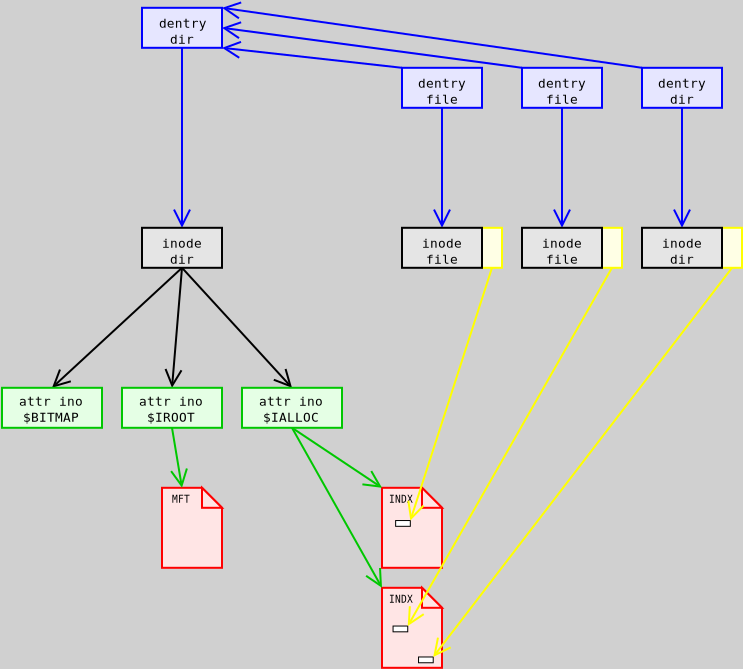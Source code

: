 <?xml version="1.0" encoding="UTF-8"?>
<dia:diagram xmlns:dia="http://www.lysator.liu.se/~alla/dia/">
  <dia:layer name="Background" visible="true">
    <dia:group>
      <dia:object type="Standard - Box" version="0" id="O0">
        <dia:attribute name="obj_pos">
          <dia:point val="-3,-3"/>
        </dia:attribute>
        <dia:attribute name="obj_bb">
          <dia:rectangle val="-3.05,-3.05;1.05,-0.95"/>
        </dia:attribute>
        <dia:attribute name="elem_corner">
          <dia:point val="-3,-3"/>
        </dia:attribute>
        <dia:attribute name="elem_width">
          <dia:real val="4"/>
        </dia:attribute>
        <dia:attribute name="elem_height">
          <dia:real val="2"/>
        </dia:attribute>
        <dia:attribute name="border_color">
          <dia:color val="#0000ff"/>
        </dia:attribute>
        <dia:attribute name="inner_color">
          <dia:color val="#e6e6ff"/>
        </dia:attribute>
        <dia:attribute name="show_background">
          <dia:boolean val="true"/>
        </dia:attribute>
      </dia:object>
      <dia:object type="Standard - Text" version="0" id="O1">
        <dia:attribute name="obj_pos">
          <dia:point val="-1,-2"/>
        </dia:attribute>
        <dia:attribute name="obj_bb">
          <dia:rectangle val="-2.553,-2.595;0.553,-0.995"/>
        </dia:attribute>
        <dia:attribute name="text">
          <dia:composite type="text">
            <dia:attribute name="string">
              <dia:string>#dentry
dir#</dia:string>
            </dia:attribute>
            <dia:attribute name="font">
              <dia:font name="Courier"/>
            </dia:attribute>
            <dia:attribute name="height">
              <dia:real val="0.8"/>
            </dia:attribute>
            <dia:attribute name="pos">
              <dia:point val="-1,-2"/>
            </dia:attribute>
            <dia:attribute name="color">
              <dia:color val="#000000"/>
            </dia:attribute>
            <dia:attribute name="alignment">
              <dia:enum val="1"/>
            </dia:attribute>
          </dia:composite>
        </dia:attribute>
      </dia:object>
    </dia:group>
    <dia:group>
      <dia:object type="Standard - Box" version="0" id="O2">
        <dia:attribute name="obj_pos">
          <dia:point val="10,0"/>
        </dia:attribute>
        <dia:attribute name="obj_bb">
          <dia:rectangle val="9.95,-0.05;14.05,2.05"/>
        </dia:attribute>
        <dia:attribute name="elem_corner">
          <dia:point val="10,0"/>
        </dia:attribute>
        <dia:attribute name="elem_width">
          <dia:real val="4"/>
        </dia:attribute>
        <dia:attribute name="elem_height">
          <dia:real val="2"/>
        </dia:attribute>
        <dia:attribute name="border_color">
          <dia:color val="#0000ff"/>
        </dia:attribute>
        <dia:attribute name="inner_color">
          <dia:color val="#e6e6ff"/>
        </dia:attribute>
        <dia:attribute name="show_background">
          <dia:boolean val="true"/>
        </dia:attribute>
      </dia:object>
      <dia:object type="Standard - Text" version="0" id="O3">
        <dia:attribute name="obj_pos">
          <dia:point val="12,1"/>
        </dia:attribute>
        <dia:attribute name="obj_bb">
          <dia:rectangle val="10.447,0.405;13.553,2.005"/>
        </dia:attribute>
        <dia:attribute name="text">
          <dia:composite type="text">
            <dia:attribute name="string">
              <dia:string>#dentry
file#</dia:string>
            </dia:attribute>
            <dia:attribute name="font">
              <dia:font name="Courier"/>
            </dia:attribute>
            <dia:attribute name="height">
              <dia:real val="0.8"/>
            </dia:attribute>
            <dia:attribute name="pos">
              <dia:point val="12,1"/>
            </dia:attribute>
            <dia:attribute name="color">
              <dia:color val="#000000"/>
            </dia:attribute>
            <dia:attribute name="alignment">
              <dia:enum val="1"/>
            </dia:attribute>
          </dia:composite>
        </dia:attribute>
      </dia:object>
    </dia:group>
    <dia:group>
      <dia:object type="Standard - Box" version="0" id="O4">
        <dia:attribute name="obj_pos">
          <dia:point val="16,0"/>
        </dia:attribute>
        <dia:attribute name="obj_bb">
          <dia:rectangle val="15.95,-0.05;20.05,2.05"/>
        </dia:attribute>
        <dia:attribute name="elem_corner">
          <dia:point val="16,0"/>
        </dia:attribute>
        <dia:attribute name="elem_width">
          <dia:real val="4"/>
        </dia:attribute>
        <dia:attribute name="elem_height">
          <dia:real val="2"/>
        </dia:attribute>
        <dia:attribute name="border_color">
          <dia:color val="#0000ff"/>
        </dia:attribute>
        <dia:attribute name="inner_color">
          <dia:color val="#e6e6ff"/>
        </dia:attribute>
        <dia:attribute name="show_background">
          <dia:boolean val="true"/>
        </dia:attribute>
      </dia:object>
      <dia:object type="Standard - Text" version="0" id="O5">
        <dia:attribute name="obj_pos">
          <dia:point val="18,1"/>
        </dia:attribute>
        <dia:attribute name="obj_bb">
          <dia:rectangle val="16.447,0.405;19.553,2.005"/>
        </dia:attribute>
        <dia:attribute name="text">
          <dia:composite type="text">
            <dia:attribute name="string">
              <dia:string>#dentry
file#</dia:string>
            </dia:attribute>
            <dia:attribute name="font">
              <dia:font name="Courier"/>
            </dia:attribute>
            <dia:attribute name="height">
              <dia:real val="0.8"/>
            </dia:attribute>
            <dia:attribute name="pos">
              <dia:point val="18,1"/>
            </dia:attribute>
            <dia:attribute name="color">
              <dia:color val="#000000"/>
            </dia:attribute>
            <dia:attribute name="alignment">
              <dia:enum val="1"/>
            </dia:attribute>
          </dia:composite>
        </dia:attribute>
      </dia:object>
    </dia:group>
    <dia:group>
      <dia:object type="Standard - Box" version="0" id="O6">
        <dia:attribute name="obj_pos">
          <dia:point val="22,0"/>
        </dia:attribute>
        <dia:attribute name="obj_bb">
          <dia:rectangle val="21.95,-0.05;26.05,2.05"/>
        </dia:attribute>
        <dia:attribute name="elem_corner">
          <dia:point val="22,0"/>
        </dia:attribute>
        <dia:attribute name="elem_width">
          <dia:real val="4"/>
        </dia:attribute>
        <dia:attribute name="elem_height">
          <dia:real val="2"/>
        </dia:attribute>
        <dia:attribute name="border_color">
          <dia:color val="#0000ff"/>
        </dia:attribute>
        <dia:attribute name="inner_color">
          <dia:color val="#e6e6ff"/>
        </dia:attribute>
        <dia:attribute name="show_background">
          <dia:boolean val="true"/>
        </dia:attribute>
      </dia:object>
      <dia:object type="Standard - Text" version="0" id="O7">
        <dia:attribute name="obj_pos">
          <dia:point val="24,1"/>
        </dia:attribute>
        <dia:attribute name="obj_bb">
          <dia:rectangle val="22.447,0.405;25.553,2.005"/>
        </dia:attribute>
        <dia:attribute name="text">
          <dia:composite type="text">
            <dia:attribute name="string">
              <dia:string>#dentry
dir#</dia:string>
            </dia:attribute>
            <dia:attribute name="font">
              <dia:font name="Courier"/>
            </dia:attribute>
            <dia:attribute name="height">
              <dia:real val="0.8"/>
            </dia:attribute>
            <dia:attribute name="pos">
              <dia:point val="24,1"/>
            </dia:attribute>
            <dia:attribute name="color">
              <dia:color val="#000000"/>
            </dia:attribute>
            <dia:attribute name="alignment">
              <dia:enum val="1"/>
            </dia:attribute>
          </dia:composite>
        </dia:attribute>
      </dia:object>
    </dia:group>
    <dia:object type="Standard - Line" version="0" id="O8">
      <dia:attribute name="obj_pos">
        <dia:point val="1,-1"/>
      </dia:attribute>
      <dia:attribute name="obj_bb">
        <dia:rectangle val="0.862,-1.801;10.055,0.055"/>
      </dia:attribute>
      <dia:attribute name="conn_endpoints">
        <dia:point val="1,-1"/>
        <dia:point val="10,0"/>
      </dia:attribute>
      <dia:attribute name="numcp">
        <dia:int val="1"/>
      </dia:attribute>
      <dia:attribute name="line_color">
        <dia:color val="#0000ff"/>
      </dia:attribute>
      <dia:attribute name="start_arrow">
        <dia:enum val="1"/>
      </dia:attribute>
      <dia:attribute name="start_arrow_length">
        <dia:real val="0.8"/>
      </dia:attribute>
      <dia:attribute name="start_arrow_width">
        <dia:real val="0.8"/>
      </dia:attribute>
      <dia:connections>
        <dia:connection handle="0" to="O0" connection="7"/>
        <dia:connection handle="1" to="O2" connection="0"/>
      </dia:connections>
    </dia:object>
    <dia:object type="Standard - Line" version="0" id="O9">
      <dia:attribute name="obj_pos">
        <dia:point val="1,-2"/>
      </dia:attribute>
      <dia:attribute name="obj_bb">
        <dia:rectangle val="0.845,-2.8;16.056,0.056"/>
      </dia:attribute>
      <dia:attribute name="conn_endpoints">
        <dia:point val="1,-2"/>
        <dia:point val="16,0"/>
      </dia:attribute>
      <dia:attribute name="numcp">
        <dia:int val="1"/>
      </dia:attribute>
      <dia:attribute name="line_color">
        <dia:color val="#0000ff"/>
      </dia:attribute>
      <dia:attribute name="start_arrow">
        <dia:enum val="1"/>
      </dia:attribute>
      <dia:attribute name="start_arrow_length">
        <dia:real val="0.8"/>
      </dia:attribute>
      <dia:attribute name="start_arrow_width">
        <dia:real val="0.8"/>
      </dia:attribute>
      <dia:connections>
        <dia:connection handle="0" to="O0" connection="4"/>
        <dia:connection handle="1" to="O4" connection="0"/>
      </dia:connections>
    </dia:object>
    <dia:object type="Standard - Line" version="0" id="O10">
      <dia:attribute name="obj_pos">
        <dia:point val="1,-3"/>
      </dia:attribute>
      <dia:attribute name="obj_bb">
        <dia:rectangle val="0.837,-3.799;22.057,0.057"/>
      </dia:attribute>
      <dia:attribute name="conn_endpoints">
        <dia:point val="1,-3"/>
        <dia:point val="22,0"/>
      </dia:attribute>
      <dia:attribute name="numcp">
        <dia:int val="1"/>
      </dia:attribute>
      <dia:attribute name="line_color">
        <dia:color val="#0000ff"/>
      </dia:attribute>
      <dia:attribute name="start_arrow">
        <dia:enum val="1"/>
      </dia:attribute>
      <dia:attribute name="start_arrow_length">
        <dia:real val="0.8"/>
      </dia:attribute>
      <dia:attribute name="start_arrow_width">
        <dia:real val="0.8"/>
      </dia:attribute>
      <dia:connections>
        <dia:connection handle="0" to="O0" connection="2"/>
        <dia:connection handle="1" to="O6" connection="0"/>
      </dia:connections>
    </dia:object>
    <dia:object type="Standard - Line" version="0" id="O11">
      <dia:attribute name="obj_pos">
        <dia:point val="-1,8"/>
      </dia:attribute>
      <dia:attribute name="obj_bb">
        <dia:rectangle val="-1.8,-1.05;-0.2,8.05"/>
      </dia:attribute>
      <dia:attribute name="conn_endpoints">
        <dia:point val="-1,8"/>
        <dia:point val="-1,-1"/>
      </dia:attribute>
      <dia:attribute name="numcp">
        <dia:int val="1"/>
      </dia:attribute>
      <dia:attribute name="line_color">
        <dia:color val="#0000ff"/>
      </dia:attribute>
      <dia:attribute name="start_arrow">
        <dia:enum val="1"/>
      </dia:attribute>
      <dia:attribute name="start_arrow_length">
        <dia:real val="0.8"/>
      </dia:attribute>
      <dia:attribute name="start_arrow_width">
        <dia:real val="0.8"/>
      </dia:attribute>
      <dia:connections>
        <dia:connection handle="0" to="O29" connection="1"/>
        <dia:connection handle="1" to="O0" connection="6"/>
      </dia:connections>
    </dia:object>
    <dia:object type="Standard - Line" version="0" id="O12">
      <dia:attribute name="obj_pos">
        <dia:point val="12,8"/>
      </dia:attribute>
      <dia:attribute name="obj_bb">
        <dia:rectangle val="11.2,1.95;12.8,8.05"/>
      </dia:attribute>
      <dia:attribute name="conn_endpoints">
        <dia:point val="12,8"/>
        <dia:point val="12,2"/>
      </dia:attribute>
      <dia:attribute name="numcp">
        <dia:int val="1"/>
      </dia:attribute>
      <dia:attribute name="line_color">
        <dia:color val="#0000ff"/>
      </dia:attribute>
      <dia:attribute name="start_arrow">
        <dia:enum val="1"/>
      </dia:attribute>
      <dia:attribute name="start_arrow_length">
        <dia:real val="0.8"/>
      </dia:attribute>
      <dia:attribute name="start_arrow_width">
        <dia:real val="0.8"/>
      </dia:attribute>
      <dia:connections>
        <dia:connection handle="0" to="O51" connection="1"/>
        <dia:connection handle="1" to="O2" connection="6"/>
      </dia:connections>
    </dia:object>
    <dia:object type="Standard - Line" version="0" id="O13">
      <dia:attribute name="obj_pos">
        <dia:point val="18,8"/>
      </dia:attribute>
      <dia:attribute name="obj_bb">
        <dia:rectangle val="17.2,1.95;18.8,8.05"/>
      </dia:attribute>
      <dia:attribute name="conn_endpoints">
        <dia:point val="18,8"/>
        <dia:point val="18,2"/>
      </dia:attribute>
      <dia:attribute name="numcp">
        <dia:int val="1"/>
      </dia:attribute>
      <dia:attribute name="line_color">
        <dia:color val="#0000ff"/>
      </dia:attribute>
      <dia:attribute name="start_arrow">
        <dia:enum val="1"/>
      </dia:attribute>
      <dia:attribute name="start_arrow_length">
        <dia:real val="0.8"/>
      </dia:attribute>
      <dia:attribute name="start_arrow_width">
        <dia:real val="0.8"/>
      </dia:attribute>
      <dia:connections>
        <dia:connection handle="0" to="O48" connection="1"/>
        <dia:connection handle="1" to="O4" connection="6"/>
      </dia:connections>
    </dia:object>
    <dia:object type="Standard - Line" version="0" id="O14">
      <dia:attribute name="obj_pos">
        <dia:point val="24,8"/>
      </dia:attribute>
      <dia:attribute name="obj_bb">
        <dia:rectangle val="23.2,1.95;24.8,8.05"/>
      </dia:attribute>
      <dia:attribute name="conn_endpoints">
        <dia:point val="24,8"/>
        <dia:point val="24,2"/>
      </dia:attribute>
      <dia:attribute name="numcp">
        <dia:int val="1"/>
      </dia:attribute>
      <dia:attribute name="line_color">
        <dia:color val="#0000ff"/>
      </dia:attribute>
      <dia:attribute name="start_arrow">
        <dia:enum val="1"/>
      </dia:attribute>
      <dia:attribute name="start_arrow_length">
        <dia:real val="0.8"/>
      </dia:attribute>
      <dia:attribute name="start_arrow_width">
        <dia:real val="0.8"/>
      </dia:attribute>
      <dia:connections>
        <dia:connection handle="0" to="O45" connection="1"/>
        <dia:connection handle="1" to="O6" connection="6"/>
      </dia:connections>
    </dia:object>
    <dia:object type="Standard - Line" version="0" id="O15">
      <dia:attribute name="obj_pos">
        <dia:point val="-7.5,16"/>
      </dia:attribute>
      <dia:attribute name="obj_bb">
        <dia:rectangle val="-8.079,9.929;-0.929,16.622"/>
      </dia:attribute>
      <dia:attribute name="conn_endpoints">
        <dia:point val="-7.5,16"/>
        <dia:point val="-1,10"/>
      </dia:attribute>
      <dia:attribute name="numcp">
        <dia:int val="1"/>
      </dia:attribute>
      <dia:attribute name="start_arrow">
        <dia:enum val="1"/>
      </dia:attribute>
      <dia:attribute name="start_arrow_length">
        <dia:real val="0.8"/>
      </dia:attribute>
      <dia:attribute name="start_arrow_width">
        <dia:real val="0.8"/>
      </dia:attribute>
      <dia:connections>
        <dia:connection handle="0" to="O16" connection="1"/>
        <dia:connection handle="1" to="O29" connection="6"/>
      </dia:connections>
    </dia:object>
    <dia:group>
      <dia:object type="Standard - Box" version="0" id="O16">
        <dia:attribute name="obj_pos">
          <dia:point val="-10,16"/>
        </dia:attribute>
        <dia:attribute name="obj_bb">
          <dia:rectangle val="-10.05,15.95;-4.95,18.05"/>
        </dia:attribute>
        <dia:attribute name="elem_corner">
          <dia:point val="-10,16"/>
        </dia:attribute>
        <dia:attribute name="elem_width">
          <dia:real val="5"/>
        </dia:attribute>
        <dia:attribute name="elem_height">
          <dia:real val="2"/>
        </dia:attribute>
        <dia:attribute name="border_color">
          <dia:color val="#00c700"/>
        </dia:attribute>
        <dia:attribute name="inner_color">
          <dia:color val="#e5ffe5"/>
        </dia:attribute>
        <dia:attribute name="show_background">
          <dia:boolean val="true"/>
        </dia:attribute>
      </dia:object>
      <dia:object type="Standard - Text" version="0" id="O17">
        <dia:attribute name="obj_pos">
          <dia:point val="-7.55,16.9"/>
        </dia:attribute>
        <dia:attribute name="obj_bb">
          <dia:rectangle val="-9.614,16.305;-5.486,17.905"/>
        </dia:attribute>
        <dia:attribute name="text">
          <dia:composite type="text">
            <dia:attribute name="string">
              <dia:string>#attr ino
$BITMAP#</dia:string>
            </dia:attribute>
            <dia:attribute name="font">
              <dia:font name="Courier"/>
            </dia:attribute>
            <dia:attribute name="height">
              <dia:real val="0.8"/>
            </dia:attribute>
            <dia:attribute name="pos">
              <dia:point val="-7.55,16.9"/>
            </dia:attribute>
            <dia:attribute name="color">
              <dia:color val="#000000"/>
            </dia:attribute>
            <dia:attribute name="alignment">
              <dia:enum val="1"/>
            </dia:attribute>
          </dia:composite>
        </dia:attribute>
      </dia:object>
    </dia:group>
    <dia:object type="Standard - Line" version="0" id="O18">
      <dia:attribute name="obj_pos">
        <dia:point val="-1.5,16"/>
      </dia:attribute>
      <dia:attribute name="obj_bb">
        <dia:rectangle val="-2.301,9.946;-0.699,16.116"/>
      </dia:attribute>
      <dia:attribute name="conn_endpoints">
        <dia:point val="-1.5,16"/>
        <dia:point val="-1,10"/>
      </dia:attribute>
      <dia:attribute name="numcp">
        <dia:int val="1"/>
      </dia:attribute>
      <dia:attribute name="start_arrow">
        <dia:enum val="1"/>
      </dia:attribute>
      <dia:attribute name="start_arrow_length">
        <dia:real val="0.8"/>
      </dia:attribute>
      <dia:attribute name="start_arrow_width">
        <dia:real val="0.8"/>
      </dia:attribute>
      <dia:connections>
        <dia:connection handle="0" to="O37" connection="1"/>
        <dia:connection handle="1" to="O29" connection="6"/>
      </dia:connections>
    </dia:object>
    <dia:object type="Standard - Line" version="0" id="O19">
      <dia:attribute name="obj_pos">
        <dia:point val="4.5,16"/>
      </dia:attribute>
      <dia:attribute name="obj_bb">
        <dia:rectangle val="-1.071,9.929;5.124,16.577"/>
      </dia:attribute>
      <dia:attribute name="conn_endpoints">
        <dia:point val="4.5,16"/>
        <dia:point val="-1,10"/>
      </dia:attribute>
      <dia:attribute name="numcp">
        <dia:int val="1"/>
      </dia:attribute>
      <dia:attribute name="start_arrow">
        <dia:enum val="1"/>
      </dia:attribute>
      <dia:attribute name="start_arrow_length">
        <dia:real val="0.8"/>
      </dia:attribute>
      <dia:attribute name="start_arrow_width">
        <dia:real val="0.8"/>
      </dia:attribute>
      <dia:connections>
        <dia:connection handle="0" to="O39" connection="1"/>
        <dia:connection handle="1" to="O29" connection="6"/>
      </dia:connections>
    </dia:object>
    <dia:group>
      <dia:group>
        <dia:object type="Standard - Polygon" version="0" id="O20">
          <dia:attribute name="obj_pos">
            <dia:point val="9,26"/>
          </dia:attribute>
          <dia:attribute name="obj_bb">
            <dia:rectangle val="8.95,25.95;12.05,30.05"/>
          </dia:attribute>
          <dia:attribute name="poly_points">
            <dia:point val="9,26"/>
            <dia:point val="11,26"/>
            <dia:point val="12,27"/>
            <dia:point val="12,27"/>
            <dia:point val="12,30"/>
            <dia:point val="9,30"/>
          </dia:attribute>
          <dia:attribute name="line_color">
            <dia:color val="#ff0000"/>
          </dia:attribute>
          <dia:attribute name="inner_color">
            <dia:color val="#ffe5e5"/>
          </dia:attribute>
          <dia:attribute name="show_background">
            <dia:boolean val="true"/>
          </dia:attribute>
        </dia:object>
        <dia:object type="Standard - Polygon" version="0" id="O21">
          <dia:attribute name="obj_pos">
            <dia:point val="11,26"/>
          </dia:attribute>
          <dia:attribute name="obj_bb">
            <dia:rectangle val="10.95,25.879;12.121,27.05"/>
          </dia:attribute>
          <dia:attribute name="poly_points">
            <dia:point val="11,26"/>
            <dia:point val="12,27"/>
            <dia:point val="11,27"/>
          </dia:attribute>
          <dia:attribute name="line_color">
            <dia:color val="#ff0000"/>
          </dia:attribute>
          <dia:attribute name="inner_color">
            <dia:color val="#ffe5e5"/>
          </dia:attribute>
          <dia:attribute name="show_background">
            <dia:boolean val="true"/>
          </dia:attribute>
        </dia:object>
        <dia:object type="Standard - Text" version="0" id="O22">
          <dia:attribute name="obj_pos">
            <dia:point val="9.95,26.75"/>
          </dia:attribute>
          <dia:attribute name="obj_bb">
            <dia:rectangle val="9.201,26.304;10.699,26.904"/>
          </dia:attribute>
          <dia:attribute name="text">
            <dia:composite type="text">
              <dia:attribute name="string">
                <dia:string>#INDX#</dia:string>
              </dia:attribute>
              <dia:attribute name="font">
                <dia:font name="Courier"/>
              </dia:attribute>
              <dia:attribute name="height">
                <dia:real val="0.6"/>
              </dia:attribute>
              <dia:attribute name="pos">
                <dia:point val="9.95,26.75"/>
              </dia:attribute>
              <dia:attribute name="color">
                <dia:color val="#000000"/>
              </dia:attribute>
              <dia:attribute name="alignment">
                <dia:enum val="1"/>
              </dia:attribute>
            </dia:composite>
          </dia:attribute>
        </dia:object>
      </dia:group>
      <dia:object type="Standard - Box" version="0" id="O23">
        <dia:attribute name="obj_pos">
          <dia:point val="10.827,29.459"/>
        </dia:attribute>
        <dia:attribute name="obj_bb">
          <dia:rectangle val="10.802,29.434;11.586,29.773"/>
        </dia:attribute>
        <dia:attribute name="elem_corner">
          <dia:point val="10.827,29.459"/>
        </dia:attribute>
        <dia:attribute name="elem_width">
          <dia:real val="0.734"/>
        </dia:attribute>
        <dia:attribute name="elem_height">
          <dia:real val="0.289"/>
        </dia:attribute>
        <dia:attribute name="border_width">
          <dia:real val="0.05"/>
        </dia:attribute>
        <dia:attribute name="show_background">
          <dia:boolean val="true"/>
        </dia:attribute>
      </dia:object>
      <dia:object type="Standard - Box" version="0" id="O24">
        <dia:attribute name="obj_pos">
          <dia:point val="9.553,27.912"/>
        </dia:attribute>
        <dia:attribute name="obj_bb">
          <dia:rectangle val="9.528,27.887;10.312,28.226"/>
        </dia:attribute>
        <dia:attribute name="elem_corner">
          <dia:point val="9.553,27.912"/>
        </dia:attribute>
        <dia:attribute name="elem_width">
          <dia:real val="0.734"/>
        </dia:attribute>
        <dia:attribute name="elem_height">
          <dia:real val="0.289"/>
        </dia:attribute>
        <dia:attribute name="border_width">
          <dia:real val="0.05"/>
        </dia:attribute>
        <dia:attribute name="show_background">
          <dia:boolean val="true"/>
        </dia:attribute>
      </dia:object>
    </dia:group>
    <dia:group>
      <dia:group>
        <dia:object type="Standard - Polygon" version="0" id="O25">
          <dia:attribute name="obj_pos">
            <dia:point val="9,21"/>
          </dia:attribute>
          <dia:attribute name="obj_bb">
            <dia:rectangle val="8.95,20.95;12.05,25.05"/>
          </dia:attribute>
          <dia:attribute name="poly_points">
            <dia:point val="9,21"/>
            <dia:point val="11,21"/>
            <dia:point val="12,22"/>
            <dia:point val="12,22"/>
            <dia:point val="12,25"/>
            <dia:point val="9,25"/>
          </dia:attribute>
          <dia:attribute name="line_color">
            <dia:color val="#ff0000"/>
          </dia:attribute>
          <dia:attribute name="inner_color">
            <dia:color val="#ffe5e5"/>
          </dia:attribute>
          <dia:attribute name="show_background">
            <dia:boolean val="true"/>
          </dia:attribute>
        </dia:object>
        <dia:object type="Standard - Polygon" version="0" id="O26">
          <dia:attribute name="obj_pos">
            <dia:point val="11,21"/>
          </dia:attribute>
          <dia:attribute name="obj_bb">
            <dia:rectangle val="10.95,20.879;12.121,22.05"/>
          </dia:attribute>
          <dia:attribute name="poly_points">
            <dia:point val="11,21"/>
            <dia:point val="12,22"/>
            <dia:point val="11,22"/>
          </dia:attribute>
          <dia:attribute name="line_color">
            <dia:color val="#ff0000"/>
          </dia:attribute>
          <dia:attribute name="inner_color">
            <dia:color val="#ffe5e5"/>
          </dia:attribute>
          <dia:attribute name="show_background">
            <dia:boolean val="true"/>
          </dia:attribute>
        </dia:object>
        <dia:object type="Standard - Text" version="0" id="O27">
          <dia:attribute name="obj_pos">
            <dia:point val="9.95,21.75"/>
          </dia:attribute>
          <dia:attribute name="obj_bb">
            <dia:rectangle val="9.201,21.304;10.699,21.904"/>
          </dia:attribute>
          <dia:attribute name="text">
            <dia:composite type="text">
              <dia:attribute name="string">
                <dia:string>#INDX#</dia:string>
              </dia:attribute>
              <dia:attribute name="font">
                <dia:font name="Courier"/>
              </dia:attribute>
              <dia:attribute name="height">
                <dia:real val="0.6"/>
              </dia:attribute>
              <dia:attribute name="pos">
                <dia:point val="9.95,21.75"/>
              </dia:attribute>
              <dia:attribute name="color">
                <dia:color val="#000000"/>
              </dia:attribute>
              <dia:attribute name="alignment">
                <dia:enum val="1"/>
              </dia:attribute>
            </dia:composite>
          </dia:attribute>
        </dia:object>
      </dia:group>
      <dia:object type="Standard - Box" version="0" id="O28">
        <dia:attribute name="obj_pos">
          <dia:point val="9.682,22.637"/>
        </dia:attribute>
        <dia:attribute name="obj_bb">
          <dia:rectangle val="9.657,22.612;10.441,22.951"/>
        </dia:attribute>
        <dia:attribute name="elem_corner">
          <dia:point val="9.682,22.637"/>
        </dia:attribute>
        <dia:attribute name="elem_width">
          <dia:real val="0.734"/>
        </dia:attribute>
        <dia:attribute name="elem_height">
          <dia:real val="0.289"/>
        </dia:attribute>
        <dia:attribute name="border_width">
          <dia:real val="0.05"/>
        </dia:attribute>
        <dia:attribute name="show_background">
          <dia:boolean val="true"/>
        </dia:attribute>
      </dia:object>
    </dia:group>
    <dia:group>
      <dia:object type="Standard - Box" version="0" id="O29">
        <dia:attribute name="obj_pos">
          <dia:point val="-3,8"/>
        </dia:attribute>
        <dia:attribute name="obj_bb">
          <dia:rectangle val="-3.05,7.95;1.05,10.05"/>
        </dia:attribute>
        <dia:attribute name="elem_corner">
          <dia:point val="-3,8"/>
        </dia:attribute>
        <dia:attribute name="elem_width">
          <dia:real val="4"/>
        </dia:attribute>
        <dia:attribute name="elem_height">
          <dia:real val="2"/>
        </dia:attribute>
        <dia:attribute name="inner_color">
          <dia:color val="#e5e5e5"/>
        </dia:attribute>
        <dia:attribute name="show_background">
          <dia:boolean val="true"/>
        </dia:attribute>
      </dia:object>
      <dia:object type="Standard - Text" version="0" id="O30">
        <dia:attribute name="obj_pos">
          <dia:point val="-1,9"/>
        </dia:attribute>
        <dia:attribute name="obj_bb">
          <dia:rectangle val="-2.258,8.405;0.258,10.005"/>
        </dia:attribute>
        <dia:attribute name="text">
          <dia:composite type="text">
            <dia:attribute name="string">
              <dia:string>#inode
dir#</dia:string>
            </dia:attribute>
            <dia:attribute name="font">
              <dia:font name="Courier"/>
            </dia:attribute>
            <dia:attribute name="height">
              <dia:real val="0.8"/>
            </dia:attribute>
            <dia:attribute name="pos">
              <dia:point val="-1,9"/>
            </dia:attribute>
            <dia:attribute name="color">
              <dia:color val="#000000"/>
            </dia:attribute>
            <dia:attribute name="alignment">
              <dia:enum val="1"/>
            </dia:attribute>
          </dia:composite>
        </dia:attribute>
      </dia:object>
    </dia:group>
    <dia:object type="Standard - Line" version="0" id="O31">
      <dia:attribute name="obj_pos">
        <dia:point val="9,26"/>
      </dia:attribute>
      <dia:attribute name="obj_bb">
        <dia:rectangle val="4.432,17.932;9.722,26.436"/>
      </dia:attribute>
      <dia:attribute name="conn_endpoints">
        <dia:point val="9,26"/>
        <dia:point val="4.5,18"/>
      </dia:attribute>
      <dia:attribute name="numcp">
        <dia:int val="1"/>
      </dia:attribute>
      <dia:attribute name="line_color">
        <dia:color val="#00c700"/>
      </dia:attribute>
      <dia:attribute name="start_arrow">
        <dia:enum val="1"/>
      </dia:attribute>
      <dia:attribute name="start_arrow_length">
        <dia:real val="0.8"/>
      </dia:attribute>
      <dia:attribute name="start_arrow_width">
        <dia:real val="0.8"/>
      </dia:attribute>
      <dia:connections>
        <dia:connection handle="0" to="O20" connection="0"/>
        <dia:connection handle="1" to="O39" connection="6"/>
      </dia:connections>
    </dia:object>
    <dia:group>
      <dia:object type="Standard - Polygon" version="0" id="O32">
        <dia:attribute name="obj_pos">
          <dia:point val="-2,21"/>
        </dia:attribute>
        <dia:attribute name="obj_bb">
          <dia:rectangle val="-2.05,20.95;1.05,25.05"/>
        </dia:attribute>
        <dia:attribute name="poly_points">
          <dia:point val="-2,21"/>
          <dia:point val="0,21"/>
          <dia:point val="1,22"/>
          <dia:point val="1,22"/>
          <dia:point val="1,25"/>
          <dia:point val="-2,25"/>
        </dia:attribute>
        <dia:attribute name="line_color">
          <dia:color val="#ff0000"/>
        </dia:attribute>
        <dia:attribute name="inner_color">
          <dia:color val="#ffe5e5"/>
        </dia:attribute>
        <dia:attribute name="show_background">
          <dia:boolean val="true"/>
        </dia:attribute>
      </dia:object>
      <dia:object type="Standard - Polygon" version="0" id="O33">
        <dia:attribute name="obj_pos">
          <dia:point val="0,21"/>
        </dia:attribute>
        <dia:attribute name="obj_bb">
          <dia:rectangle val="-0.05,20.879;1.121,22.05"/>
        </dia:attribute>
        <dia:attribute name="poly_points">
          <dia:point val="0,21"/>
          <dia:point val="1,22"/>
          <dia:point val="0,22"/>
        </dia:attribute>
        <dia:attribute name="line_color">
          <dia:color val="#ff0000"/>
        </dia:attribute>
        <dia:attribute name="inner_color">
          <dia:color val="#ffe5e5"/>
        </dia:attribute>
        <dia:attribute name="show_background">
          <dia:boolean val="true"/>
        </dia:attribute>
      </dia:object>
      <dia:object type="Standard - Text" version="0" id="O34">
        <dia:attribute name="obj_pos">
          <dia:point val="-1.05,21.75"/>
        </dia:attribute>
        <dia:attribute name="obj_bb">
          <dia:rectangle val="-1.631,21.304;-0.469,21.904"/>
        </dia:attribute>
        <dia:attribute name="text">
          <dia:composite type="text">
            <dia:attribute name="string">
              <dia:string>#MFT#</dia:string>
            </dia:attribute>
            <dia:attribute name="font">
              <dia:font name="Courier"/>
            </dia:attribute>
            <dia:attribute name="height">
              <dia:real val="0.6"/>
            </dia:attribute>
            <dia:attribute name="pos">
              <dia:point val="-1.05,21.75"/>
            </dia:attribute>
            <dia:attribute name="color">
              <dia:color val="#000000"/>
            </dia:attribute>
            <dia:attribute name="alignment">
              <dia:enum val="1"/>
            </dia:attribute>
          </dia:composite>
        </dia:attribute>
      </dia:object>
    </dia:group>
    <dia:object type="Standard - Line" version="0" id="O35">
      <dia:attribute name="obj_pos">
        <dia:point val="9,21"/>
      </dia:attribute>
      <dia:attribute name="obj_bb">
        <dia:rectangle val="4.431,17.931;9.485,21.693"/>
      </dia:attribute>
      <dia:attribute name="conn_endpoints">
        <dia:point val="9,21"/>
        <dia:point val="4.5,18"/>
      </dia:attribute>
      <dia:attribute name="numcp">
        <dia:int val="1"/>
      </dia:attribute>
      <dia:attribute name="line_color">
        <dia:color val="#00c700"/>
      </dia:attribute>
      <dia:attribute name="start_arrow">
        <dia:enum val="1"/>
      </dia:attribute>
      <dia:attribute name="start_arrow_length">
        <dia:real val="0.8"/>
      </dia:attribute>
      <dia:attribute name="start_arrow_width">
        <dia:real val="0.8"/>
      </dia:attribute>
      <dia:connections>
        <dia:connection handle="0" to="O25" connection="0"/>
        <dia:connection handle="1" to="O39" connection="6"/>
      </dia:connections>
    </dia:object>
    <dia:object type="Standard - Line" version="0" id="O36">
      <dia:attribute name="obj_pos">
        <dia:point val="-1,21"/>
      </dia:attribute>
      <dia:attribute name="obj_bb">
        <dia:rectangle val="-1.797,17.942;-0.203,21.181"/>
      </dia:attribute>
      <dia:attribute name="conn_endpoints">
        <dia:point val="-1,21"/>
        <dia:point val="-1.5,18"/>
      </dia:attribute>
      <dia:attribute name="numcp">
        <dia:int val="1"/>
      </dia:attribute>
      <dia:attribute name="line_color">
        <dia:color val="#00c700"/>
      </dia:attribute>
      <dia:attribute name="start_arrow">
        <dia:enum val="1"/>
      </dia:attribute>
      <dia:attribute name="start_arrow_length">
        <dia:real val="0.8"/>
      </dia:attribute>
      <dia:attribute name="start_arrow_width">
        <dia:real val="0.8"/>
      </dia:attribute>
      <dia:connections>
        <dia:connection handle="0" to="O32" connection="1"/>
        <dia:connection handle="1" to="O37" connection="6"/>
      </dia:connections>
    </dia:object>
    <dia:group>
      <dia:object type="Standard - Box" version="0" id="O37">
        <dia:attribute name="obj_pos">
          <dia:point val="-4,16"/>
        </dia:attribute>
        <dia:attribute name="obj_bb">
          <dia:rectangle val="-4.05,15.95;1.05,18.05"/>
        </dia:attribute>
        <dia:attribute name="elem_corner">
          <dia:point val="-4,16"/>
        </dia:attribute>
        <dia:attribute name="elem_width">
          <dia:real val="5"/>
        </dia:attribute>
        <dia:attribute name="elem_height">
          <dia:real val="2"/>
        </dia:attribute>
        <dia:attribute name="border_color">
          <dia:color val="#00c700"/>
        </dia:attribute>
        <dia:attribute name="inner_color">
          <dia:color val="#e5ffe5"/>
        </dia:attribute>
        <dia:attribute name="show_background">
          <dia:boolean val="true"/>
        </dia:attribute>
      </dia:object>
      <dia:object type="Standard - Text" version="0" id="O38">
        <dia:attribute name="obj_pos">
          <dia:point val="-1.55,16.9"/>
        </dia:attribute>
        <dia:attribute name="obj_bb">
          <dia:rectangle val="-3.614,16.305;0.514,17.905"/>
        </dia:attribute>
        <dia:attribute name="text">
          <dia:composite type="text">
            <dia:attribute name="string">
              <dia:string>#attr ino
$IROOT#</dia:string>
            </dia:attribute>
            <dia:attribute name="font">
              <dia:font name="Courier"/>
            </dia:attribute>
            <dia:attribute name="height">
              <dia:real val="0.8"/>
            </dia:attribute>
            <dia:attribute name="pos">
              <dia:point val="-1.55,16.9"/>
            </dia:attribute>
            <dia:attribute name="color">
              <dia:color val="#000000"/>
            </dia:attribute>
            <dia:attribute name="alignment">
              <dia:enum val="1"/>
            </dia:attribute>
          </dia:composite>
        </dia:attribute>
      </dia:object>
    </dia:group>
    <dia:group>
      <dia:object type="Standard - Box" version="0" id="O39">
        <dia:attribute name="obj_pos">
          <dia:point val="2,16"/>
        </dia:attribute>
        <dia:attribute name="obj_bb">
          <dia:rectangle val="1.95,15.95;7.05,18.05"/>
        </dia:attribute>
        <dia:attribute name="elem_corner">
          <dia:point val="2,16"/>
        </dia:attribute>
        <dia:attribute name="elem_width">
          <dia:real val="5"/>
        </dia:attribute>
        <dia:attribute name="elem_height">
          <dia:real val="2"/>
        </dia:attribute>
        <dia:attribute name="border_color">
          <dia:color val="#00c700"/>
        </dia:attribute>
        <dia:attribute name="inner_color">
          <dia:color val="#e5ffe5"/>
        </dia:attribute>
        <dia:attribute name="show_background">
          <dia:boolean val="true"/>
        </dia:attribute>
      </dia:object>
      <dia:object type="Standard - Text" version="0" id="O40">
        <dia:attribute name="obj_pos">
          <dia:point val="4.45,16.9"/>
        </dia:attribute>
        <dia:attribute name="obj_bb">
          <dia:rectangle val="2.386,16.305;6.514,17.905"/>
        </dia:attribute>
        <dia:attribute name="text">
          <dia:composite type="text">
            <dia:attribute name="string">
              <dia:string>#attr ino
$IALLOC#</dia:string>
            </dia:attribute>
            <dia:attribute name="font">
              <dia:font name="Courier"/>
            </dia:attribute>
            <dia:attribute name="height">
              <dia:real val="0.8"/>
            </dia:attribute>
            <dia:attribute name="pos">
              <dia:point val="4.45,16.9"/>
            </dia:attribute>
            <dia:attribute name="color">
              <dia:color val="#000000"/>
            </dia:attribute>
            <dia:attribute name="alignment">
              <dia:enum val="1"/>
            </dia:attribute>
          </dia:composite>
        </dia:attribute>
      </dia:object>
    </dia:group>
    <dia:object type="Standard - Line" version="0" id="O41">
      <dia:attribute name="obj_pos">
        <dia:point val="10.287,27.912"/>
      </dia:attribute>
      <dia:attribute name="obj_bb">
        <dia:rectangle val="9.567,9.932;20.568,28.351"/>
      </dia:attribute>
      <dia:attribute name="conn_endpoints">
        <dia:point val="10.287,27.912"/>
        <dia:point val="20.5,10"/>
      </dia:attribute>
      <dia:attribute name="numcp">
        <dia:int val="1"/>
      </dia:attribute>
      <dia:attribute name="line_color">
        <dia:color val="#ffff00"/>
      </dia:attribute>
      <dia:attribute name="start_arrow">
        <dia:enum val="1"/>
      </dia:attribute>
      <dia:attribute name="start_arrow_length">
        <dia:real val="0.8"/>
      </dia:attribute>
      <dia:attribute name="start_arrow_width">
        <dia:real val="0.8"/>
      </dia:attribute>
      <dia:connections>
        <dia:connection handle="0" to="O24" connection="2"/>
        <dia:connection handle="1" to="O47" connection="6"/>
      </dia:connections>
    </dia:object>
    <dia:object type="Standard - Line" version="0" id="O42">
      <dia:attribute name="obj_pos">
        <dia:point val="11.561,29.459"/>
      </dia:attribute>
      <dia:attribute name="obj_bb">
        <dia:rectangle val="10.896,9.93;26.57,29.986"/>
      </dia:attribute>
      <dia:attribute name="conn_endpoints">
        <dia:point val="11.561,29.459"/>
        <dia:point val="26.5,10"/>
      </dia:attribute>
      <dia:attribute name="numcp">
        <dia:int val="1"/>
      </dia:attribute>
      <dia:attribute name="line_color">
        <dia:color val="#ffff00"/>
      </dia:attribute>
      <dia:attribute name="start_arrow">
        <dia:enum val="1"/>
      </dia:attribute>
      <dia:attribute name="start_arrow_length">
        <dia:real val="0.8"/>
      </dia:attribute>
      <dia:attribute name="start_arrow_width">
        <dia:real val="0.8"/>
      </dia:attribute>
      <dia:connections>
        <dia:connection handle="0" to="O23" connection="2"/>
        <dia:connection handle="1" to="O44" connection="6"/>
      </dia:connections>
    </dia:object>
    <dia:object type="Standard - Line" version="0" id="O43">
      <dia:attribute name="obj_pos">
        <dia:point val="10.416,22.637"/>
      </dia:attribute>
      <dia:attribute name="obj_bb">
        <dia:rectangle val="9.64,9.937;14.563,22.931"/>
      </dia:attribute>
      <dia:attribute name="conn_endpoints">
        <dia:point val="10.416,22.637"/>
        <dia:point val="14.5,10"/>
      </dia:attribute>
      <dia:attribute name="numcp">
        <dia:int val="1"/>
      </dia:attribute>
      <dia:attribute name="line_color">
        <dia:color val="#ffff00"/>
      </dia:attribute>
      <dia:attribute name="start_arrow">
        <dia:enum val="1"/>
      </dia:attribute>
      <dia:attribute name="start_arrow_length">
        <dia:real val="0.8"/>
      </dia:attribute>
      <dia:attribute name="start_arrow_width">
        <dia:real val="0.8"/>
      </dia:attribute>
      <dia:connections>
        <dia:connection handle="0" to="O28" connection="2"/>
        <dia:connection handle="1" to="O50" connection="6"/>
      </dia:connections>
    </dia:object>
    <dia:group>
      <dia:object type="Standard - Box" version="0" id="O44">
        <dia:attribute name="obj_pos">
          <dia:point val="26,8"/>
        </dia:attribute>
        <dia:attribute name="obj_bb">
          <dia:rectangle val="25.95,7.95;27.05,10.05"/>
        </dia:attribute>
        <dia:attribute name="elem_corner">
          <dia:point val="26,8"/>
        </dia:attribute>
        <dia:attribute name="elem_width">
          <dia:real val="1"/>
        </dia:attribute>
        <dia:attribute name="elem_height">
          <dia:real val="2"/>
        </dia:attribute>
        <dia:attribute name="border_color">
          <dia:color val="#ffff00"/>
        </dia:attribute>
        <dia:attribute name="inner_color">
          <dia:color val="#ffffe5"/>
        </dia:attribute>
        <dia:attribute name="show_background">
          <dia:boolean val="true"/>
        </dia:attribute>
      </dia:object>
      <dia:group>
        <dia:object type="Standard - Box" version="0" id="O45">
          <dia:attribute name="obj_pos">
            <dia:point val="22,8"/>
          </dia:attribute>
          <dia:attribute name="obj_bb">
            <dia:rectangle val="21.95,7.95;26.05,10.05"/>
          </dia:attribute>
          <dia:attribute name="elem_corner">
            <dia:point val="22,8"/>
          </dia:attribute>
          <dia:attribute name="elem_width">
            <dia:real val="4"/>
          </dia:attribute>
          <dia:attribute name="elem_height">
            <dia:real val="2"/>
          </dia:attribute>
          <dia:attribute name="inner_color">
            <dia:color val="#e5e5e5"/>
          </dia:attribute>
          <dia:attribute name="show_background">
            <dia:boolean val="true"/>
          </dia:attribute>
        </dia:object>
        <dia:object type="Standard - Text" version="0" id="O46">
          <dia:attribute name="obj_pos">
            <dia:point val="24,9"/>
          </dia:attribute>
          <dia:attribute name="obj_bb">
            <dia:rectangle val="22.742,8.405;25.258,10.005"/>
          </dia:attribute>
          <dia:attribute name="text">
            <dia:composite type="text">
              <dia:attribute name="string">
                <dia:string>#inode
dir#</dia:string>
              </dia:attribute>
              <dia:attribute name="font">
                <dia:font name="Courier"/>
              </dia:attribute>
              <dia:attribute name="height">
                <dia:real val="0.8"/>
              </dia:attribute>
              <dia:attribute name="pos">
                <dia:point val="24,9"/>
              </dia:attribute>
              <dia:attribute name="color">
                <dia:color val="#000000"/>
              </dia:attribute>
              <dia:attribute name="alignment">
                <dia:enum val="1"/>
              </dia:attribute>
            </dia:composite>
          </dia:attribute>
        </dia:object>
      </dia:group>
    </dia:group>
    <dia:group>
      <dia:object type="Standard - Box" version="0" id="O47">
        <dia:attribute name="obj_pos">
          <dia:point val="20,8"/>
        </dia:attribute>
        <dia:attribute name="obj_bb">
          <dia:rectangle val="19.95,7.95;21.05,10.05"/>
        </dia:attribute>
        <dia:attribute name="elem_corner">
          <dia:point val="20,8"/>
        </dia:attribute>
        <dia:attribute name="elem_width">
          <dia:real val="1"/>
        </dia:attribute>
        <dia:attribute name="elem_height">
          <dia:real val="2"/>
        </dia:attribute>
        <dia:attribute name="border_color">
          <dia:color val="#ffff00"/>
        </dia:attribute>
        <dia:attribute name="inner_color">
          <dia:color val="#ffffe5"/>
        </dia:attribute>
        <dia:attribute name="show_background">
          <dia:boolean val="true"/>
        </dia:attribute>
      </dia:object>
      <dia:group>
        <dia:object type="Standard - Box" version="0" id="O48">
          <dia:attribute name="obj_pos">
            <dia:point val="16,8"/>
          </dia:attribute>
          <dia:attribute name="obj_bb">
            <dia:rectangle val="15.95,7.95;20.05,10.05"/>
          </dia:attribute>
          <dia:attribute name="elem_corner">
            <dia:point val="16,8"/>
          </dia:attribute>
          <dia:attribute name="elem_width">
            <dia:real val="4"/>
          </dia:attribute>
          <dia:attribute name="elem_height">
            <dia:real val="2"/>
          </dia:attribute>
          <dia:attribute name="inner_color">
            <dia:color val="#e5e5e5"/>
          </dia:attribute>
          <dia:attribute name="show_background">
            <dia:boolean val="true"/>
          </dia:attribute>
        </dia:object>
        <dia:object type="Standard - Text" version="0" id="O49">
          <dia:attribute name="obj_pos">
            <dia:point val="18,9"/>
          </dia:attribute>
          <dia:attribute name="obj_bb">
            <dia:rectangle val="16.742,8.405;19.258,10.005"/>
          </dia:attribute>
          <dia:attribute name="text">
            <dia:composite type="text">
              <dia:attribute name="string">
                <dia:string>#inode
file#</dia:string>
              </dia:attribute>
              <dia:attribute name="font">
                <dia:font name="Courier"/>
              </dia:attribute>
              <dia:attribute name="height">
                <dia:real val="0.8"/>
              </dia:attribute>
              <dia:attribute name="pos">
                <dia:point val="18,9"/>
              </dia:attribute>
              <dia:attribute name="color">
                <dia:color val="#000000"/>
              </dia:attribute>
              <dia:attribute name="alignment">
                <dia:enum val="1"/>
              </dia:attribute>
            </dia:composite>
          </dia:attribute>
        </dia:object>
      </dia:group>
    </dia:group>
    <dia:group>
      <dia:object type="Standard - Box" version="0" id="O50">
        <dia:attribute name="obj_pos">
          <dia:point val="14,8"/>
        </dia:attribute>
        <dia:attribute name="obj_bb">
          <dia:rectangle val="13.95,7.95;15.05,10.05"/>
        </dia:attribute>
        <dia:attribute name="elem_corner">
          <dia:point val="14,8"/>
        </dia:attribute>
        <dia:attribute name="elem_width">
          <dia:real val="1"/>
        </dia:attribute>
        <dia:attribute name="elem_height">
          <dia:real val="2"/>
        </dia:attribute>
        <dia:attribute name="border_color">
          <dia:color val="#ffff00"/>
        </dia:attribute>
        <dia:attribute name="inner_color">
          <dia:color val="#ffffe5"/>
        </dia:attribute>
        <dia:attribute name="show_background">
          <dia:boolean val="true"/>
        </dia:attribute>
      </dia:object>
      <dia:group>
        <dia:object type="Standard - Box" version="0" id="O51">
          <dia:attribute name="obj_pos">
            <dia:point val="10,8"/>
          </dia:attribute>
          <dia:attribute name="obj_bb">
            <dia:rectangle val="9.95,7.95;14.05,10.05"/>
          </dia:attribute>
          <dia:attribute name="elem_corner">
            <dia:point val="10,8"/>
          </dia:attribute>
          <dia:attribute name="elem_width">
            <dia:real val="4"/>
          </dia:attribute>
          <dia:attribute name="elem_height">
            <dia:real val="2"/>
          </dia:attribute>
          <dia:attribute name="inner_color">
            <dia:color val="#e5e5e5"/>
          </dia:attribute>
          <dia:attribute name="show_background">
            <dia:boolean val="true"/>
          </dia:attribute>
        </dia:object>
        <dia:object type="Standard - Text" version="0" id="O52">
          <dia:attribute name="obj_pos">
            <dia:point val="12,9"/>
          </dia:attribute>
          <dia:attribute name="obj_bb">
            <dia:rectangle val="10.742,8.405;13.258,10.005"/>
          </dia:attribute>
          <dia:attribute name="text">
            <dia:composite type="text">
              <dia:attribute name="string">
                <dia:string>#inode
file#</dia:string>
              </dia:attribute>
              <dia:attribute name="font">
                <dia:font name="Courier"/>
              </dia:attribute>
              <dia:attribute name="height">
                <dia:real val="0.8"/>
              </dia:attribute>
              <dia:attribute name="pos">
                <dia:point val="12,9"/>
              </dia:attribute>
              <dia:attribute name="color">
                <dia:color val="#000000"/>
              </dia:attribute>
              <dia:attribute name="alignment">
                <dia:enum val="1"/>
              </dia:attribute>
            </dia:composite>
          </dia:attribute>
        </dia:object>
      </dia:group>
    </dia:group>
  </dia:layer>
</dia:diagram>
